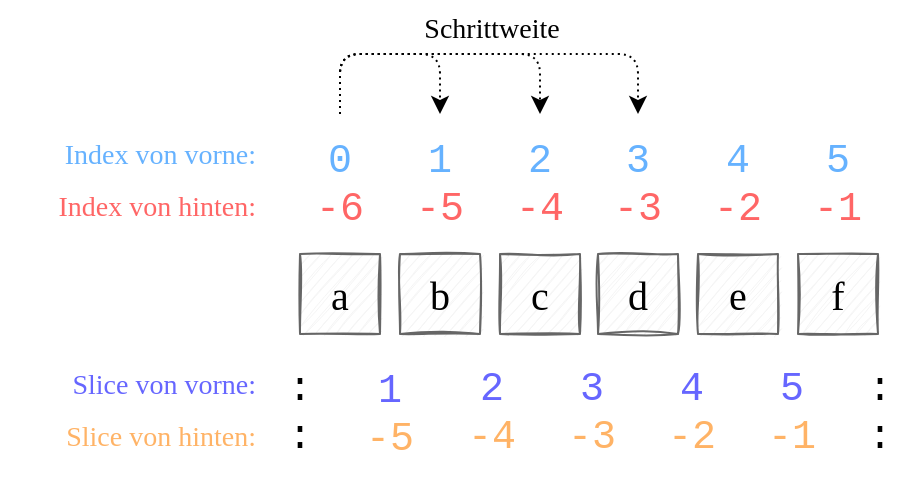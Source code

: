 <mxfile version="20.3.3" type="github">
  <diagram id="06xZx4vCc8Ir4-MciSph" name="Page-1">
    <mxGraphModel dx="1131" dy="565" grid="1" gridSize="10" guides="1" tooltips="1" connect="1" arrows="1" fold="1" page="1" pageScale="1" pageWidth="827" pageHeight="1169" math="0" shadow="0">
      <root>
        <mxCell id="0" />
        <mxCell id="1" parent="0" />
        <mxCell id="h9IL1zWuWg-1ItNgKpXS-1" value="&lt;font face=&quot;Comic Sans MS&quot; style=&quot;font-size: 20px;&quot;&gt;a&lt;/font&gt;" style="whiteSpace=wrap;html=1;aspect=fixed;fillColor=#f5f5f5;strokeColor=#666666;shadow=0;sketch=1;fontColor=#000000;" parent="1" vertex="1">
          <mxGeometry x="240" y="200" width="40" height="40" as="geometry" />
        </mxCell>
        <mxCell id="h9IL1zWuWg-1ItNgKpXS-8" value="&lt;font face=&quot;Comic Sans MS&quot; style=&quot;font-size: 20px;&quot;&gt;b&lt;/font&gt;" style="whiteSpace=wrap;html=1;aspect=fixed;fillColor=#f5f5f5;strokeColor=#666666;shadow=0;sketch=1;fontColor=#000000;" parent="1" vertex="1">
          <mxGeometry x="290" y="200" width="40" height="40" as="geometry" />
        </mxCell>
        <mxCell id="h9IL1zWuWg-1ItNgKpXS-9" value="&lt;font face=&quot;Comic Sans MS&quot; style=&quot;font-size: 20px;&quot;&gt;c&lt;/font&gt;" style="whiteSpace=wrap;html=1;aspect=fixed;fillColor=#f5f5f5;strokeColor=#666666;shadow=0;sketch=1;fontColor=#000000;" parent="1" vertex="1">
          <mxGeometry x="340" y="200" width="40" height="40" as="geometry" />
        </mxCell>
        <mxCell id="h9IL1zWuWg-1ItNgKpXS-10" value="&lt;font face=&quot;Comic Sans MS&quot; style=&quot;font-size: 20px;&quot;&gt;d&lt;/font&gt;" style="whiteSpace=wrap;html=1;aspect=fixed;fillColor=#f5f5f5;strokeColor=#666666;shadow=0;sketch=1;fontColor=#000000;" parent="1" vertex="1">
          <mxGeometry x="389" y="200" width="40" height="40" as="geometry" />
        </mxCell>
        <mxCell id="h9IL1zWuWg-1ItNgKpXS-11" value="&lt;font face=&quot;Comic Sans MS&quot; style=&quot;font-size: 20px;&quot;&gt;e&lt;/font&gt;" style="whiteSpace=wrap;html=1;aspect=fixed;fillColor=#f5f5f5;strokeColor=#666666;shadow=0;sketch=1;fontColor=#000000;" parent="1" vertex="1">
          <mxGeometry x="439" y="200" width="40" height="40" as="geometry" />
        </mxCell>
        <mxCell id="h9IL1zWuWg-1ItNgKpXS-12" value="&lt;font face=&quot;Comic Sans MS&quot; style=&quot;font-size: 20px;&quot;&gt;f&lt;/font&gt;" style="whiteSpace=wrap;html=1;aspect=fixed;fillColor=#f5f5f5;strokeColor=#666666;shadow=0;sketch=1;fontColor=#000000;" parent="1" vertex="1">
          <mxGeometry x="489" y="200" width="40" height="40" as="geometry" />
        </mxCell>
        <mxCell id="h9IL1zWuWg-1ItNgKpXS-13" value="Index von vorne:" style="text;html=1;strokeColor=none;fillColor=none;align=right;verticalAlign=middle;whiteSpace=wrap;rounded=0;shadow=0;sketch=1;fontFamily=Comic Sans MS;fontSize=14;fontColor=#66B2FF;" parent="1" vertex="1">
          <mxGeometry x="90" y="141" width="130" height="20" as="geometry" />
        </mxCell>
        <mxCell id="h9IL1zWuWg-1ItNgKpXS-14" value="&lt;font color=&quot;#ff6666&quot;&gt;Index von hinten:&lt;/font&gt;" style="text;html=1;strokeColor=none;fillColor=none;align=right;verticalAlign=middle;whiteSpace=wrap;rounded=0;shadow=0;sketch=1;fontFamily=Comic Sans MS;fontSize=14;fontColor=#FF9999;" parent="1" vertex="1">
          <mxGeometry x="90" y="167" width="130" height="20" as="geometry" />
        </mxCell>
        <mxCell id="h9IL1zWuWg-1ItNgKpXS-33" style="edgeStyle=orthogonalEdgeStyle;rounded=1;orthogonalLoop=1;jettySize=auto;html=1;exitX=0.5;exitY=0;exitDx=0;exitDy=0;entryX=0.5;entryY=0;entryDx=0;entryDy=0;fontFamily=Courier New;fontSize=20;fontColor=#000000;dashed=1;dashPattern=1 2;" parent="1" source="h9IL1zWuWg-1ItNgKpXS-16" target="h9IL1zWuWg-1ItNgKpXS-18" edge="1">
          <mxGeometry relative="1" as="geometry">
            <Array as="points">
              <mxPoint x="260" y="100" />
              <mxPoint x="360" y="100" />
            </Array>
          </mxGeometry>
        </mxCell>
        <mxCell id="h9IL1zWuWg-1ItNgKpXS-16" value="&lt;font color=&quot;#66b2ff&quot;&gt;0&lt;/font&gt;&lt;br&gt;&lt;font color=&quot;#ff6666&quot;&gt;-6&lt;/font&gt;" style="text;html=1;strokeColor=none;fillColor=none;align=center;verticalAlign=middle;whiteSpace=wrap;rounded=0;shadow=0;sketch=1;fontFamily=Courier New;fontSize=20;fontColor=#000000;" parent="1" vertex="1">
          <mxGeometry x="240" y="130" width="40" height="70" as="geometry" />
        </mxCell>
        <mxCell id="h9IL1zWuWg-1ItNgKpXS-17" value="&lt;font color=&quot;#66b2ff&quot;&gt;1&lt;/font&gt;&lt;br&gt;&lt;font color=&quot;#ff6666&quot;&gt;-5&lt;/font&gt;" style="text;html=1;strokeColor=none;fillColor=none;align=center;verticalAlign=middle;whiteSpace=wrap;rounded=0;shadow=0;sketch=1;fontFamily=Courier New;fontSize=20;fontColor=#000000;" parent="1" vertex="1">
          <mxGeometry x="290" y="130" width="40" height="70" as="geometry" />
        </mxCell>
        <mxCell id="h9IL1zWuWg-1ItNgKpXS-18" value="&lt;font color=&quot;#66b2ff&quot;&gt;2&lt;/font&gt;&lt;br&gt;&lt;font color=&quot;#ff6666&quot;&gt;-4&lt;/font&gt;" style="text;html=1;strokeColor=none;fillColor=none;align=center;verticalAlign=middle;whiteSpace=wrap;rounded=0;shadow=0;sketch=1;fontFamily=Courier New;fontSize=20;fontColor=#000000;" parent="1" vertex="1">
          <mxGeometry x="340" y="130" width="40" height="70" as="geometry" />
        </mxCell>
        <mxCell id="h9IL1zWuWg-1ItNgKpXS-19" value="&lt;font color=&quot;#66b2ff&quot;&gt;3&lt;/font&gt;&lt;br&gt;&lt;font color=&quot;#ff6666&quot;&gt;-3&lt;/font&gt;" style="text;html=1;strokeColor=none;fillColor=none;align=center;verticalAlign=middle;whiteSpace=wrap;rounded=0;shadow=0;sketch=1;fontFamily=Courier New;fontSize=20;fontColor=#000000;" parent="1" vertex="1">
          <mxGeometry x="389" y="130" width="40" height="70" as="geometry" />
        </mxCell>
        <mxCell id="h9IL1zWuWg-1ItNgKpXS-20" value="&lt;font color=&quot;#66b2ff&quot;&gt;4&lt;/font&gt;&lt;br&gt;&lt;font color=&quot;#ff6666&quot;&gt;-2&lt;/font&gt;" style="text;html=1;strokeColor=none;fillColor=none;align=center;verticalAlign=middle;whiteSpace=wrap;rounded=0;shadow=0;sketch=1;fontFamily=Courier New;fontSize=20;fontColor=#000000;" parent="1" vertex="1">
          <mxGeometry x="439" y="130" width="40" height="70" as="geometry" />
        </mxCell>
        <mxCell id="h9IL1zWuWg-1ItNgKpXS-21" value="&lt;font color=&quot;#66b2ff&quot;&gt;5&lt;/font&gt;&lt;br&gt;&lt;font color=&quot;#ff6666&quot;&gt;-1&lt;/font&gt;" style="text;html=1;strokeColor=none;fillColor=none;align=center;verticalAlign=middle;whiteSpace=wrap;rounded=0;shadow=0;sketch=1;fontFamily=Courier New;fontSize=20;fontColor=#000000;" parent="1" vertex="1">
          <mxGeometry x="489" y="130" width="40" height="70" as="geometry" />
        </mxCell>
        <mxCell id="h9IL1zWuWg-1ItNgKpXS-22" value="Slice von vorne:" style="text;html=1;strokeColor=none;fillColor=none;align=right;verticalAlign=middle;whiteSpace=wrap;rounded=0;shadow=0;sketch=1;fontFamily=Comic Sans MS;fontSize=14;fontColor=#6666FF;" parent="1" vertex="1">
          <mxGeometry x="90" y="256" width="130" height="20" as="geometry" />
        </mxCell>
        <mxCell id="h9IL1zWuWg-1ItNgKpXS-23" value="&lt;font&gt;Slice von hinten:&lt;/font&gt;" style="text;html=1;strokeColor=none;fillColor=none;align=right;verticalAlign=middle;whiteSpace=wrap;rounded=0;shadow=0;sketch=1;fontFamily=Comic Sans MS;fontSize=14;fontColor=#FFB366;" parent="1" vertex="1">
          <mxGeometry x="90" y="282" width="130" height="20" as="geometry" />
        </mxCell>
        <mxCell id="h9IL1zWuWg-1ItNgKpXS-24" value="&lt;font color=&quot;#6666ff&quot;&gt;1&lt;/font&gt;&lt;br&gt;&lt;font color=&quot;#ffb366&quot;&gt;-5&lt;/font&gt;" style="text;html=1;strokeColor=none;fillColor=none;align=center;verticalAlign=middle;whiteSpace=wrap;rounded=0;shadow=0;sketch=1;fontFamily=Courier New;fontSize=20;fontColor=#000000;" parent="1" vertex="1">
          <mxGeometry x="265" y="245" width="40" height="70" as="geometry" />
        </mxCell>
        <mxCell id="h9IL1zWuWg-1ItNgKpXS-25" value=":&lt;br&gt;:" style="text;html=1;strokeColor=none;fillColor=none;align=center;verticalAlign=middle;whiteSpace=wrap;rounded=0;shadow=0;sketch=1;fontFamily=Courier New;fontSize=20;fontColor=#000000;" parent="1" vertex="1">
          <mxGeometry x="220" y="244" width="40" height="70" as="geometry" />
        </mxCell>
        <mxCell id="h9IL1zWuWg-1ItNgKpXS-26" value=":&lt;br&gt;:" style="text;html=1;strokeColor=none;fillColor=none;align=center;verticalAlign=middle;whiteSpace=wrap;rounded=0;shadow=0;sketch=1;fontFamily=Courier New;fontSize=20;fontColor=#000000;" parent="1" vertex="1">
          <mxGeometry x="510" y="244" width="40" height="70" as="geometry" />
        </mxCell>
        <mxCell id="h9IL1zWuWg-1ItNgKpXS-27" value="&lt;font color=&quot;#6666ff&quot;&gt;2&lt;/font&gt;&lt;br&gt;&lt;font color=&quot;#ffb366&quot;&gt;-4&lt;/font&gt;" style="text;html=1;strokeColor=none;fillColor=none;align=center;verticalAlign=middle;whiteSpace=wrap;rounded=0;shadow=0;sketch=1;fontFamily=Courier New;fontSize=20;fontColor=#000000;" parent="1" vertex="1">
          <mxGeometry x="316" y="244" width="40" height="70" as="geometry" />
        </mxCell>
        <mxCell id="h9IL1zWuWg-1ItNgKpXS-28" value="&lt;font color=&quot;#6666ff&quot;&gt;3&lt;/font&gt;&lt;br&gt;&lt;font color=&quot;#ffb366&quot;&gt;-3&lt;/font&gt;" style="text;html=1;strokeColor=none;fillColor=none;align=center;verticalAlign=middle;whiteSpace=wrap;rounded=0;shadow=0;sketch=1;fontFamily=Courier New;fontSize=20;fontColor=#000000;" parent="1" vertex="1">
          <mxGeometry x="366" y="244" width="40" height="70" as="geometry" />
        </mxCell>
        <mxCell id="h9IL1zWuWg-1ItNgKpXS-29" value="&lt;font color=&quot;#6666ff&quot;&gt;4&lt;/font&gt;&lt;br&gt;&lt;font color=&quot;#ffb366&quot;&gt;-2&lt;/font&gt;" style="text;html=1;strokeColor=none;fillColor=none;align=center;verticalAlign=middle;whiteSpace=wrap;rounded=0;shadow=0;sketch=1;fontFamily=Courier New;fontSize=20;fontColor=#000000;" parent="1" vertex="1">
          <mxGeometry x="416" y="244" width="40" height="70" as="geometry" />
        </mxCell>
        <mxCell id="h9IL1zWuWg-1ItNgKpXS-30" value="&lt;font color=&quot;#6666ff&quot;&gt;5&lt;/font&gt;&lt;br&gt;&lt;font color=&quot;#ffb366&quot;&gt;-1&lt;/font&gt;" style="text;html=1;strokeColor=none;fillColor=none;align=center;verticalAlign=middle;whiteSpace=wrap;rounded=0;shadow=0;sketch=1;fontFamily=Courier New;fontSize=20;fontColor=#000000;" parent="1" vertex="1">
          <mxGeometry x="466" y="244" width="40" height="70" as="geometry" />
        </mxCell>
        <mxCell id="h9IL1zWuWg-1ItNgKpXS-35" style="edgeStyle=orthogonalEdgeStyle;rounded=1;orthogonalLoop=1;jettySize=auto;html=1;exitX=0.5;exitY=0;exitDx=0;exitDy=0;fontFamily=Courier New;fontSize=20;fontColor=#000000;dashed=1;dashPattern=1 2;" parent="1" edge="1">
          <mxGeometry relative="1" as="geometry">
            <mxPoint x="260" y="130" as="sourcePoint" />
            <mxPoint x="310" y="130" as="targetPoint" />
            <Array as="points">
              <mxPoint x="260" y="100" />
              <mxPoint x="310" y="100" />
            </Array>
          </mxGeometry>
        </mxCell>
        <mxCell id="h9IL1zWuWg-1ItNgKpXS-37" style="edgeStyle=orthogonalEdgeStyle;rounded=1;orthogonalLoop=1;jettySize=auto;html=1;exitX=0.5;exitY=0;exitDx=0;exitDy=0;entryX=0.5;entryY=0;entryDx=0;entryDy=0;fontFamily=Courier New;fontSize=20;fontColor=#000000;dashed=1;dashPattern=1 2;" parent="1" target="h9IL1zWuWg-1ItNgKpXS-19" edge="1">
          <mxGeometry relative="1" as="geometry">
            <mxPoint x="260" y="130" as="sourcePoint" />
            <mxPoint x="360" y="130" as="targetPoint" />
            <Array as="points">
              <mxPoint x="260" y="100" />
              <mxPoint x="409" y="100" />
            </Array>
          </mxGeometry>
        </mxCell>
        <mxCell id="h9IL1zWuWg-1ItNgKpXS-38" value="Schrittweite" style="text;html=1;strokeColor=none;fillColor=none;align=center;verticalAlign=middle;whiteSpace=wrap;rounded=0;shadow=0;sketch=1;fontFamily=Comic Sans MS;fontSize=14;fontColor=#000000;" parent="1" vertex="1">
          <mxGeometry x="276" y="73" width="120" height="30" as="geometry" />
        </mxCell>
      </root>
    </mxGraphModel>
  </diagram>
</mxfile>
